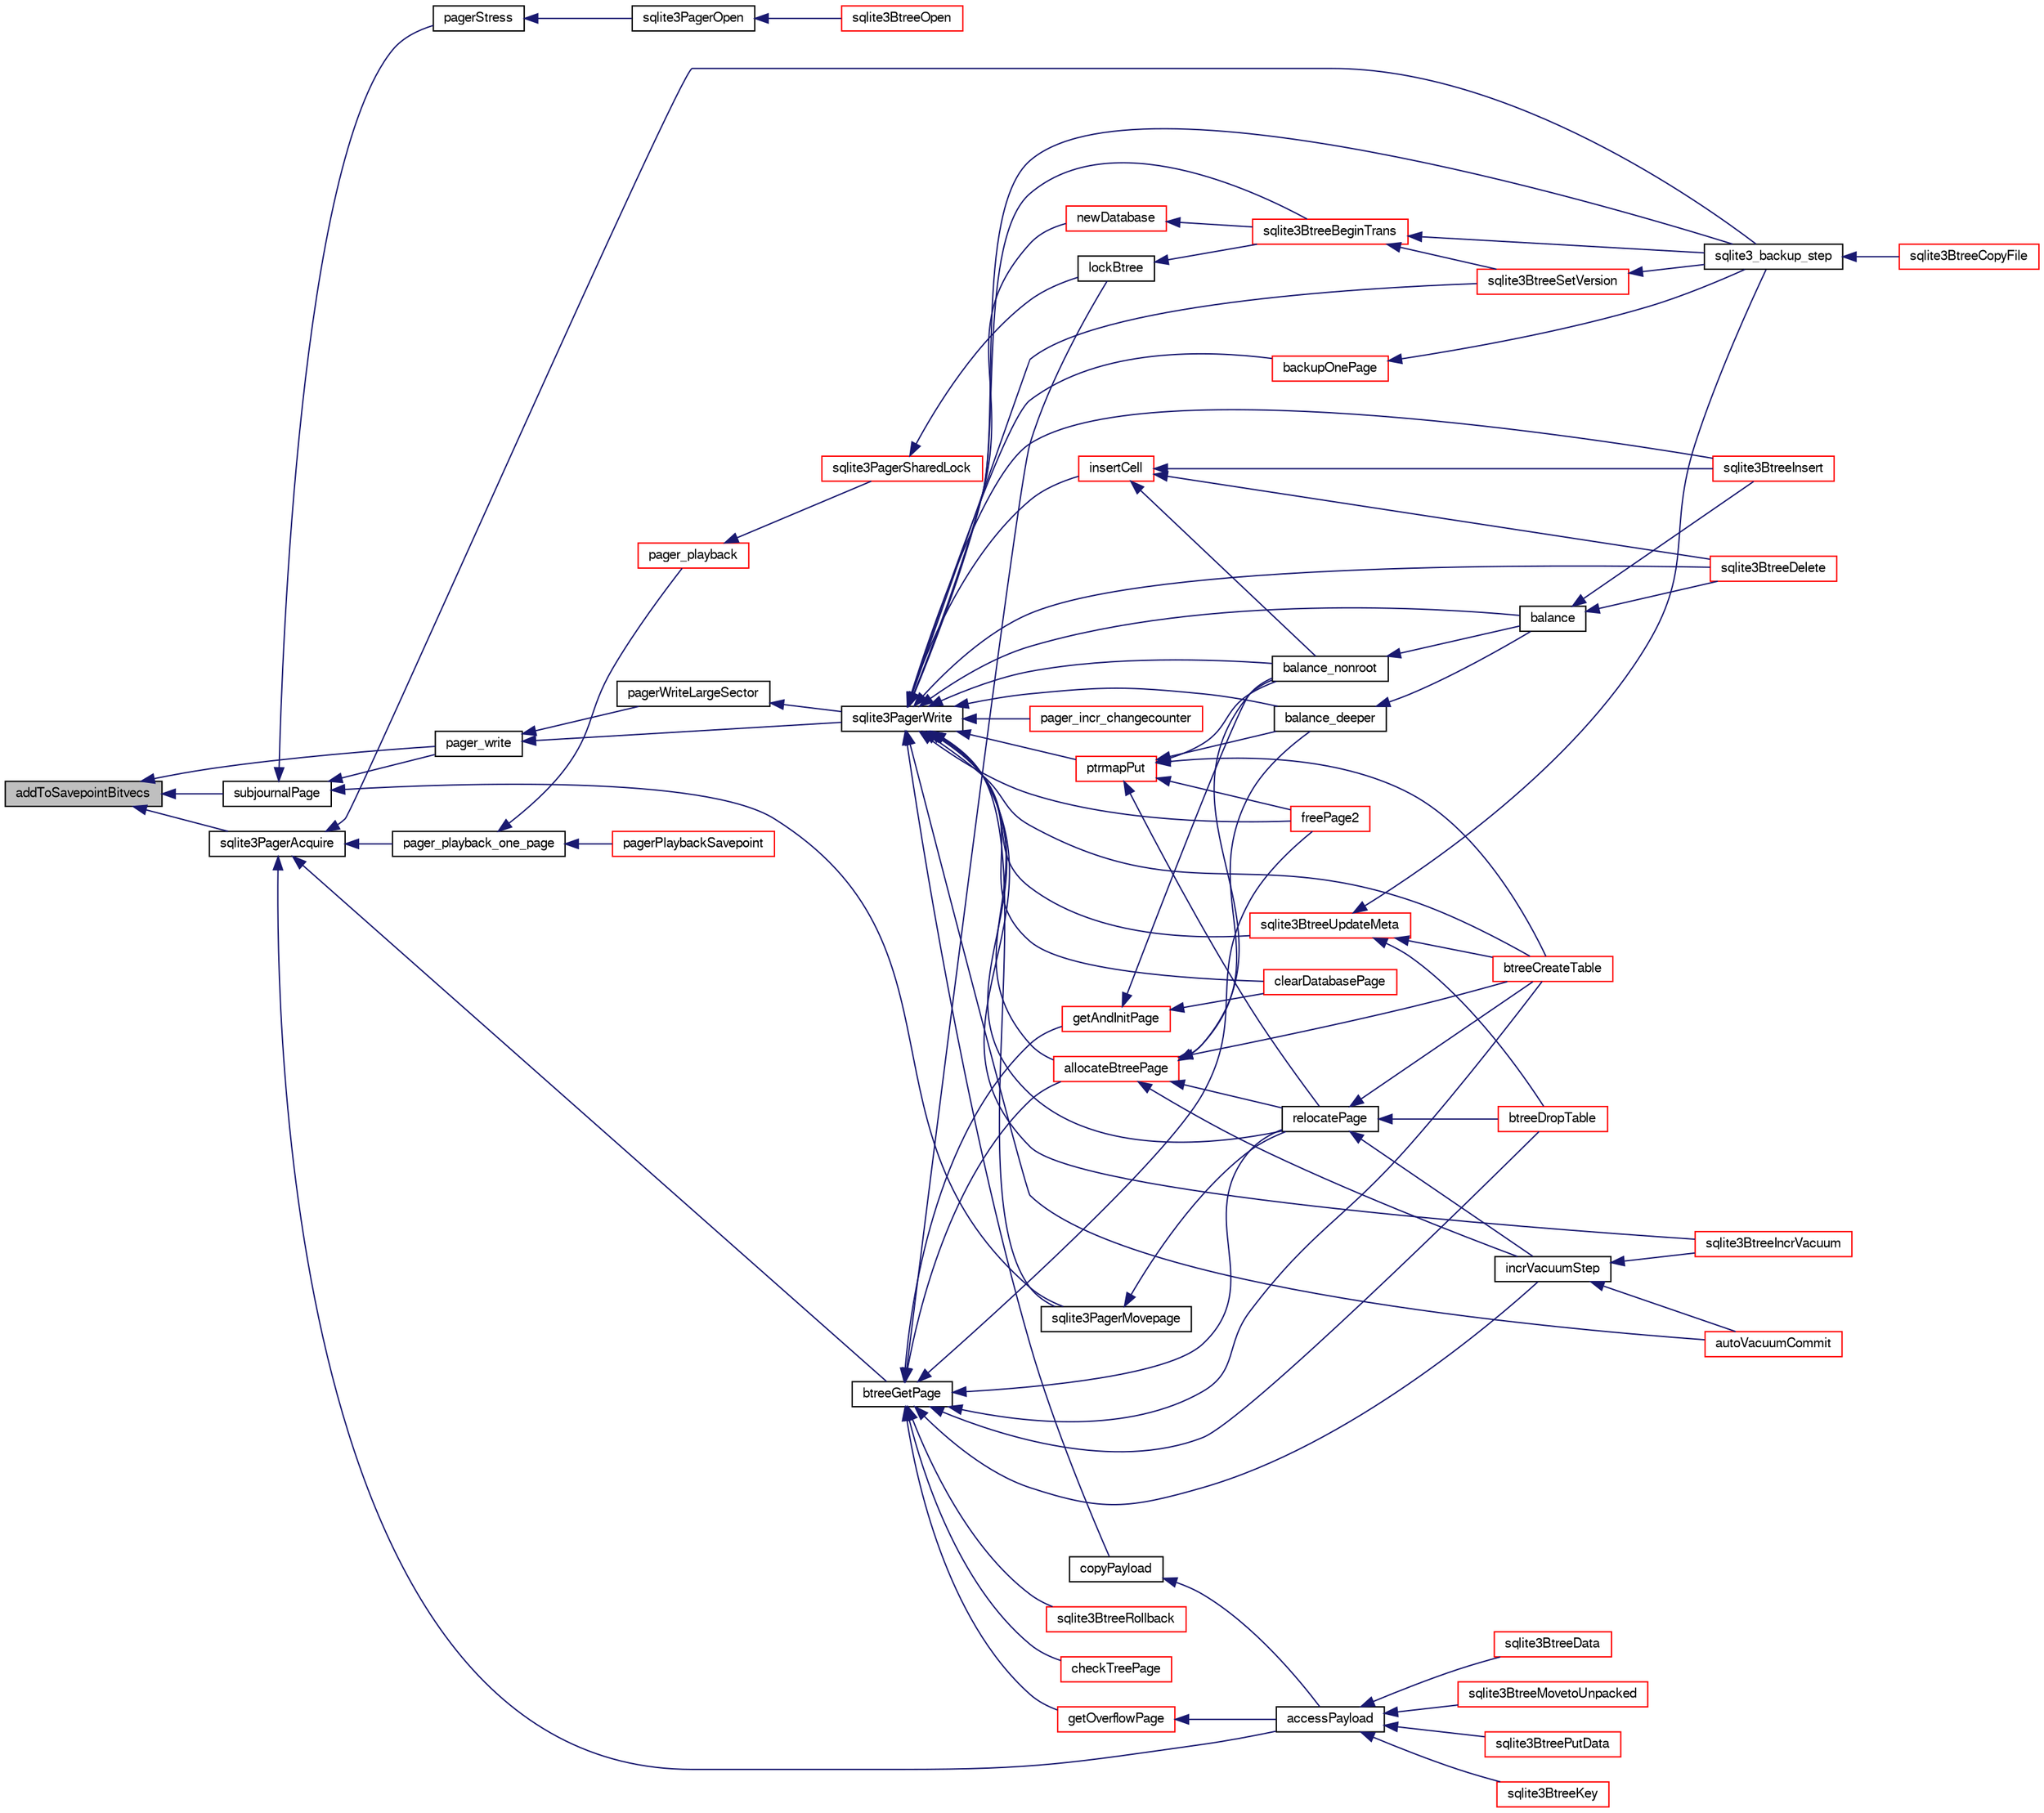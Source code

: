 digraph "addToSavepointBitvecs"
{
  edge [fontname="FreeSans",fontsize="10",labelfontname="FreeSans",labelfontsize="10"];
  node [fontname="FreeSans",fontsize="10",shape=record];
  rankdir="LR";
  Node3193 [label="addToSavepointBitvecs",height=0.2,width=0.4,color="black", fillcolor="grey75", style="filled", fontcolor="black"];
  Node3193 -> Node3194 [dir="back",color="midnightblue",fontsize="10",style="solid",fontname="FreeSans"];
  Node3194 [label="subjournalPage",height=0.2,width=0.4,color="black", fillcolor="white", style="filled",URL="$sqlite3_8c.html#a836f5a13ba09ee3f118ebe73b58591c4"];
  Node3194 -> Node3195 [dir="back",color="midnightblue",fontsize="10",style="solid",fontname="FreeSans"];
  Node3195 [label="pagerStress",height=0.2,width=0.4,color="black", fillcolor="white", style="filled",URL="$sqlite3_8c.html#abb21a3a371038e9e3e69af0f21a1b386"];
  Node3195 -> Node3196 [dir="back",color="midnightblue",fontsize="10",style="solid",fontname="FreeSans"];
  Node3196 [label="sqlite3PagerOpen",height=0.2,width=0.4,color="black", fillcolor="white", style="filled",URL="$sqlite3_8c.html#a5b4a74e8a1754922c482b7af19b30611"];
  Node3196 -> Node3197 [dir="back",color="midnightblue",fontsize="10",style="solid",fontname="FreeSans"];
  Node3197 [label="sqlite3BtreeOpen",height=0.2,width=0.4,color="red", fillcolor="white", style="filled",URL="$sqlite3_8c.html#a13dcb44dc34af6ce9d38de9c5aa975f9"];
  Node3194 -> Node3464 [dir="back",color="midnightblue",fontsize="10",style="solid",fontname="FreeSans"];
  Node3464 [label="pager_write",height=0.2,width=0.4,color="black", fillcolor="white", style="filled",URL="$sqlite3_8c.html#aa5dbf1a9dcccf0aa140b04b81325517f"];
  Node3464 -> Node3465 [dir="back",color="midnightblue",fontsize="10",style="solid",fontname="FreeSans"];
  Node3465 [label="pagerWriteLargeSector",height=0.2,width=0.4,color="black", fillcolor="white", style="filled",URL="$sqlite3_8c.html#a06334f0cc1c2dc95ffe29c2359928b92"];
  Node3465 -> Node3466 [dir="back",color="midnightblue",fontsize="10",style="solid",fontname="FreeSans"];
  Node3466 [label="sqlite3PagerWrite",height=0.2,width=0.4,color="black", fillcolor="white", style="filled",URL="$sqlite3_8c.html#ad4b8aee028ee99575b0748b299e04ed0"];
  Node3466 -> Node3467 [dir="back",color="midnightblue",fontsize="10",style="solid",fontname="FreeSans"];
  Node3467 [label="pager_incr_changecounter",height=0.2,width=0.4,color="red", fillcolor="white", style="filled",URL="$sqlite3_8c.html#add9f57a131d488bb6fc49dedc5a4df81"];
  Node3466 -> Node3472 [dir="back",color="midnightblue",fontsize="10",style="solid",fontname="FreeSans"];
  Node3472 [label="sqlite3PagerMovepage",height=0.2,width=0.4,color="black", fillcolor="white", style="filled",URL="$sqlite3_8c.html#a8cdedc7a185709301f12c4d7b305aa1e"];
  Node3472 -> Node3473 [dir="back",color="midnightblue",fontsize="10",style="solid",fontname="FreeSans"];
  Node3473 [label="relocatePage",height=0.2,width=0.4,color="black", fillcolor="white", style="filled",URL="$sqlite3_8c.html#af8fb5934ff87b02845c89350c57fd2bc"];
  Node3473 -> Node3474 [dir="back",color="midnightblue",fontsize="10",style="solid",fontname="FreeSans"];
  Node3474 [label="incrVacuumStep",height=0.2,width=0.4,color="black", fillcolor="white", style="filled",URL="$sqlite3_8c.html#a68a85130a567f1700dc0907ec9227892"];
  Node3474 -> Node3475 [dir="back",color="midnightblue",fontsize="10",style="solid",fontname="FreeSans"];
  Node3475 [label="sqlite3BtreeIncrVacuum",height=0.2,width=0.4,color="red", fillcolor="white", style="filled",URL="$sqlite3_8c.html#a0b4c98acfd785fc6d5dc5c3237030318"];
  Node3474 -> Node3476 [dir="back",color="midnightblue",fontsize="10",style="solid",fontname="FreeSans"];
  Node3476 [label="autoVacuumCommit",height=0.2,width=0.4,color="red", fillcolor="white", style="filled",URL="$sqlite3_8c.html#a809d22c6311135ae3048adf41febaef0"];
  Node3473 -> Node3477 [dir="back",color="midnightblue",fontsize="10",style="solid",fontname="FreeSans"];
  Node3477 [label="btreeCreateTable",height=0.2,width=0.4,color="red", fillcolor="white", style="filled",URL="$sqlite3_8c.html#a48e09eaac366a6b585edd02553872954"];
  Node3473 -> Node3479 [dir="back",color="midnightblue",fontsize="10",style="solid",fontname="FreeSans"];
  Node3479 [label="btreeDropTable",height=0.2,width=0.4,color="red", fillcolor="white", style="filled",URL="$sqlite3_8c.html#abba4061ea34842db278e91f537d2c2ff"];
  Node3466 -> Node3481 [dir="back",color="midnightblue",fontsize="10",style="solid",fontname="FreeSans"];
  Node3481 [label="ptrmapPut",height=0.2,width=0.4,color="red", fillcolor="white", style="filled",URL="$sqlite3_8c.html#ac16fbe55892f29324ac5d09957374ed0"];
  Node3481 -> Node3473 [dir="back",color="midnightblue",fontsize="10",style="solid",fontname="FreeSans"];
  Node3481 -> Node3492 [dir="back",color="midnightblue",fontsize="10",style="solid",fontname="FreeSans"];
  Node3492 [label="freePage2",height=0.2,width=0.4,color="red", fillcolor="white", style="filled",URL="$sqlite3_8c.html#a625a2c2bdaf95cdb3a7cb945201f7efb"];
  Node3481 -> Node3485 [dir="back",color="midnightblue",fontsize="10",style="solid",fontname="FreeSans"];
  Node3485 [label="balance_nonroot",height=0.2,width=0.4,color="black", fillcolor="white", style="filled",URL="$sqlite3_8c.html#a513ba5c0beb3462a4b60064469f1539d"];
  Node3485 -> Node3486 [dir="back",color="midnightblue",fontsize="10",style="solid",fontname="FreeSans"];
  Node3486 [label="balance",height=0.2,width=0.4,color="black", fillcolor="white", style="filled",URL="$sqlite3_8c.html#a173f7c872fb68ccd3a20440d640b66c7"];
  Node3486 -> Node3487 [dir="back",color="midnightblue",fontsize="10",style="solid",fontname="FreeSans"];
  Node3487 [label="sqlite3BtreeInsert",height=0.2,width=0.4,color="red", fillcolor="white", style="filled",URL="$sqlite3_8c.html#aa6c6b68ed28d38984e5fa329794d7f02"];
  Node3486 -> Node3488 [dir="back",color="midnightblue",fontsize="10",style="solid",fontname="FreeSans"];
  Node3488 [label="sqlite3BtreeDelete",height=0.2,width=0.4,color="red", fillcolor="white", style="filled",URL="$sqlite3_8c.html#a65c40cd7ec987dbd25392a180f388fe7"];
  Node3481 -> Node3489 [dir="back",color="midnightblue",fontsize="10",style="solid",fontname="FreeSans"];
  Node3489 [label="balance_deeper",height=0.2,width=0.4,color="black", fillcolor="white", style="filled",URL="$sqlite3_8c.html#af8eafba12a6ebc987cf6ae89f4cce1a8"];
  Node3489 -> Node3486 [dir="back",color="midnightblue",fontsize="10",style="solid",fontname="FreeSans"];
  Node3481 -> Node3477 [dir="back",color="midnightblue",fontsize="10",style="solid",fontname="FreeSans"];
  Node3466 -> Node3499 [dir="back",color="midnightblue",fontsize="10",style="solid",fontname="FreeSans"];
  Node3499 [label="newDatabase",height=0.2,width=0.4,color="red", fillcolor="white", style="filled",URL="$sqlite3_8c.html#a974c792d17dab330807b588197cae229"];
  Node3499 -> Node3501 [dir="back",color="midnightblue",fontsize="10",style="solid",fontname="FreeSans"];
  Node3501 [label="sqlite3BtreeBeginTrans",height=0.2,width=0.4,color="red", fillcolor="white", style="filled",URL="$sqlite3_8c.html#a52d6706df15c67c22aa7d0e290c16bf5"];
  Node3501 -> Node3502 [dir="back",color="midnightblue",fontsize="10",style="solid",fontname="FreeSans"];
  Node3502 [label="sqlite3BtreeSetVersion",height=0.2,width=0.4,color="red", fillcolor="white", style="filled",URL="$sqlite3_8c.html#a2db3061b5c557699a47415ca0342ba01"];
  Node3502 -> Node3411 [dir="back",color="midnightblue",fontsize="10",style="solid",fontname="FreeSans"];
  Node3411 [label="sqlite3_backup_step",height=0.2,width=0.4,color="black", fillcolor="white", style="filled",URL="$sqlite3_8h.html#a1699b75e98d082eebc465a9e64c35269"];
  Node3411 -> Node3412 [dir="back",color="midnightblue",fontsize="10",style="solid",fontname="FreeSans"];
  Node3412 [label="sqlite3BtreeCopyFile",height=0.2,width=0.4,color="red", fillcolor="white", style="filled",URL="$sqlite3_8c.html#a4d9e19a79f0d5c1dfcef0bd137ae83f9"];
  Node3501 -> Node3411 [dir="back",color="midnightblue",fontsize="10",style="solid",fontname="FreeSans"];
  Node3466 -> Node3501 [dir="back",color="midnightblue",fontsize="10",style="solid",fontname="FreeSans"];
  Node3466 -> Node3473 [dir="back",color="midnightblue",fontsize="10",style="solid",fontname="FreeSans"];
  Node3466 -> Node3475 [dir="back",color="midnightblue",fontsize="10",style="solid",fontname="FreeSans"];
  Node3466 -> Node3476 [dir="back",color="midnightblue",fontsize="10",style="solid",fontname="FreeSans"];
  Node3466 -> Node3505 [dir="back",color="midnightblue",fontsize="10",style="solid",fontname="FreeSans"];
  Node3505 [label="copyPayload",height=0.2,width=0.4,color="black", fillcolor="white", style="filled",URL="$sqlite3_8c.html#aedb2ad4326779a68bc8e012570bda430"];
  Node3505 -> Node3506 [dir="back",color="midnightblue",fontsize="10",style="solid",fontname="FreeSans"];
  Node3506 [label="accessPayload",height=0.2,width=0.4,color="black", fillcolor="white", style="filled",URL="$sqlite3_8c.html#acf70e6d3cb6afd54d677b3dffb6959d2"];
  Node3506 -> Node3507 [dir="back",color="midnightblue",fontsize="10",style="solid",fontname="FreeSans"];
  Node3507 [label="sqlite3BtreeKey",height=0.2,width=0.4,color="red", fillcolor="white", style="filled",URL="$sqlite3_8c.html#ac2d5b22a7aae9c57b8a4ef7be643c1cd"];
  Node3506 -> Node3521 [dir="back",color="midnightblue",fontsize="10",style="solid",fontname="FreeSans"];
  Node3521 [label="sqlite3BtreeData",height=0.2,width=0.4,color="red", fillcolor="white", style="filled",URL="$sqlite3_8c.html#a1790f0a3e62aea4361ab60996272a78c"];
  Node3506 -> Node3522 [dir="back",color="midnightblue",fontsize="10",style="solid",fontname="FreeSans"];
  Node3522 [label="sqlite3BtreeMovetoUnpacked",height=0.2,width=0.4,color="red", fillcolor="white", style="filled",URL="$sqlite3_8c.html#a6d0b5aed55d5e85a0a6bfcae169fe579"];
  Node3506 -> Node3517 [dir="back",color="midnightblue",fontsize="10",style="solid",fontname="FreeSans"];
  Node3517 [label="sqlite3BtreePutData",height=0.2,width=0.4,color="red", fillcolor="white", style="filled",URL="$sqlite3_8c.html#a3de4f8662e8ea70d283bd57db1152a4c"];
  Node3466 -> Node3527 [dir="back",color="midnightblue",fontsize="10",style="solid",fontname="FreeSans"];
  Node3527 [label="allocateBtreePage",height=0.2,width=0.4,color="red", fillcolor="white", style="filled",URL="$sqlite3_8c.html#ae84ce1103eabfe9455a6a59e6cec4a33"];
  Node3527 -> Node3473 [dir="back",color="midnightblue",fontsize="10",style="solid",fontname="FreeSans"];
  Node3527 -> Node3474 [dir="back",color="midnightblue",fontsize="10",style="solid",fontname="FreeSans"];
  Node3527 -> Node3485 [dir="back",color="midnightblue",fontsize="10",style="solid",fontname="FreeSans"];
  Node3527 -> Node3489 [dir="back",color="midnightblue",fontsize="10",style="solid",fontname="FreeSans"];
  Node3527 -> Node3477 [dir="back",color="midnightblue",fontsize="10",style="solid",fontname="FreeSans"];
  Node3466 -> Node3492 [dir="back",color="midnightblue",fontsize="10",style="solid",fontname="FreeSans"];
  Node3466 -> Node3490 [dir="back",color="midnightblue",fontsize="10",style="solid",fontname="FreeSans"];
  Node3490 [label="insertCell",height=0.2,width=0.4,color="red", fillcolor="white", style="filled",URL="$sqlite3_8c.html#a16d3a955fe59894c541d500ddf92d7c0"];
  Node3490 -> Node3485 [dir="back",color="midnightblue",fontsize="10",style="solid",fontname="FreeSans"];
  Node3490 -> Node3487 [dir="back",color="midnightblue",fontsize="10",style="solid",fontname="FreeSans"];
  Node3490 -> Node3488 [dir="back",color="midnightblue",fontsize="10",style="solid",fontname="FreeSans"];
  Node3466 -> Node3485 [dir="back",color="midnightblue",fontsize="10",style="solid",fontname="FreeSans"];
  Node3466 -> Node3489 [dir="back",color="midnightblue",fontsize="10",style="solid",fontname="FreeSans"];
  Node3466 -> Node3486 [dir="back",color="midnightblue",fontsize="10",style="solid",fontname="FreeSans"];
  Node3466 -> Node3487 [dir="back",color="midnightblue",fontsize="10",style="solid",fontname="FreeSans"];
  Node3466 -> Node3488 [dir="back",color="midnightblue",fontsize="10",style="solid",fontname="FreeSans"];
  Node3466 -> Node3477 [dir="back",color="midnightblue",fontsize="10",style="solid",fontname="FreeSans"];
  Node3466 -> Node3494 [dir="back",color="midnightblue",fontsize="10",style="solid",fontname="FreeSans"];
  Node3494 [label="clearDatabasePage",height=0.2,width=0.4,color="red", fillcolor="white", style="filled",URL="$sqlite3_8c.html#aecc3046a56feeeabd3ca93c0685e35d5"];
  Node3466 -> Node3528 [dir="back",color="midnightblue",fontsize="10",style="solid",fontname="FreeSans"];
  Node3528 [label="sqlite3BtreeUpdateMeta",height=0.2,width=0.4,color="red", fillcolor="white", style="filled",URL="$sqlite3_8c.html#a550ba529de456d619365377b5528641c"];
  Node3528 -> Node3477 [dir="back",color="midnightblue",fontsize="10",style="solid",fontname="FreeSans"];
  Node3528 -> Node3479 [dir="back",color="midnightblue",fontsize="10",style="solid",fontname="FreeSans"];
  Node3528 -> Node3411 [dir="back",color="midnightblue",fontsize="10",style="solid",fontname="FreeSans"];
  Node3466 -> Node3502 [dir="back",color="midnightblue",fontsize="10",style="solid",fontname="FreeSans"];
  Node3466 -> Node3529 [dir="back",color="midnightblue",fontsize="10",style="solid",fontname="FreeSans"];
  Node3529 [label="backupOnePage",height=0.2,width=0.4,color="red", fillcolor="white", style="filled",URL="$sqlite3_8c.html#a7efb6a8380d746b14e73db99ad3428a2"];
  Node3529 -> Node3411 [dir="back",color="midnightblue",fontsize="10",style="solid",fontname="FreeSans"];
  Node3466 -> Node3411 [dir="back",color="midnightblue",fontsize="10",style="solid",fontname="FreeSans"];
  Node3464 -> Node3466 [dir="back",color="midnightblue",fontsize="10",style="solid",fontname="FreeSans"];
  Node3194 -> Node3472 [dir="back",color="midnightblue",fontsize="10",style="solid",fontname="FreeSans"];
  Node3193 -> Node3540 [dir="back",color="midnightblue",fontsize="10",style="solid",fontname="FreeSans"];
  Node3540 [label="sqlite3PagerAcquire",height=0.2,width=0.4,color="black", fillcolor="white", style="filled",URL="$sqlite3_8c.html#a22a53daafd2bd778cda390312651f994"];
  Node3540 -> Node3531 [dir="back",color="midnightblue",fontsize="10",style="solid",fontname="FreeSans"];
  Node3531 [label="pager_playback_one_page",height=0.2,width=0.4,color="black", fillcolor="white", style="filled",URL="$sqlite3_8c.html#adfca1dee9939482792fe2b4ed982d00e"];
  Node3531 -> Node3532 [dir="back",color="midnightblue",fontsize="10",style="solid",fontname="FreeSans"];
  Node3532 [label="pager_playback",height=0.2,width=0.4,color="red", fillcolor="white", style="filled",URL="$sqlite3_8c.html#a9d9a750a9fc76eb4b668c8a16b164a65"];
  Node3532 -> Node3533 [dir="back",color="midnightblue",fontsize="10",style="solid",fontname="FreeSans"];
  Node3533 [label="sqlite3PagerSharedLock",height=0.2,width=0.4,color="red", fillcolor="white", style="filled",URL="$sqlite3_8c.html#a58c197b629fb6eaacf96c7add57c70df"];
  Node3533 -> Node3535 [dir="back",color="midnightblue",fontsize="10",style="solid",fontname="FreeSans"];
  Node3535 [label="lockBtree",height=0.2,width=0.4,color="black", fillcolor="white", style="filled",URL="$sqlite3_8c.html#a5b808194d3178be15705a420265cee9d"];
  Node3535 -> Node3501 [dir="back",color="midnightblue",fontsize="10",style="solid",fontname="FreeSans"];
  Node3531 -> Node3566 [dir="back",color="midnightblue",fontsize="10",style="solid",fontname="FreeSans"];
  Node3566 [label="pagerPlaybackSavepoint",height=0.2,width=0.4,color="red", fillcolor="white", style="filled",URL="$sqlite3_8c.html#aedf76c3b6661c4244cc3e2c5464fd12e"];
  Node3540 -> Node3541 [dir="back",color="midnightblue",fontsize="10",style="solid",fontname="FreeSans"];
  Node3541 [label="btreeGetPage",height=0.2,width=0.4,color="black", fillcolor="white", style="filled",URL="$sqlite3_8c.html#ac59679e30ceb0190614fbd19a7feb6de"];
  Node3541 -> Node3542 [dir="back",color="midnightblue",fontsize="10",style="solid",fontname="FreeSans"];
  Node3542 [label="getAndInitPage",height=0.2,width=0.4,color="red", fillcolor="white", style="filled",URL="$sqlite3_8c.html#ae85122d12808231a8d58459440a405ab"];
  Node3542 -> Node3485 [dir="back",color="midnightblue",fontsize="10",style="solid",fontname="FreeSans"];
  Node3542 -> Node3494 [dir="back",color="midnightblue",fontsize="10",style="solid",fontname="FreeSans"];
  Node3541 -> Node3535 [dir="back",color="midnightblue",fontsize="10",style="solid",fontname="FreeSans"];
  Node3541 -> Node3473 [dir="back",color="midnightblue",fontsize="10",style="solid",fontname="FreeSans"];
  Node3541 -> Node3474 [dir="back",color="midnightblue",fontsize="10",style="solid",fontname="FreeSans"];
  Node3541 -> Node3511 [dir="back",color="midnightblue",fontsize="10",style="solid",fontname="FreeSans"];
  Node3511 [label="sqlite3BtreeRollback",height=0.2,width=0.4,color="red", fillcolor="white", style="filled",URL="$sqlite3_8c.html#a317473acdafdd688385c8954f09de186"];
  Node3541 -> Node3557 [dir="back",color="midnightblue",fontsize="10",style="solid",fontname="FreeSans"];
  Node3557 [label="getOverflowPage",height=0.2,width=0.4,color="red", fillcolor="white", style="filled",URL="$sqlite3_8c.html#af907f898e049d621e2c9dc1ed1d63cf4"];
  Node3557 -> Node3506 [dir="back",color="midnightblue",fontsize="10",style="solid",fontname="FreeSans"];
  Node3541 -> Node3527 [dir="back",color="midnightblue",fontsize="10",style="solid",fontname="FreeSans"];
  Node3541 -> Node3492 [dir="back",color="midnightblue",fontsize="10",style="solid",fontname="FreeSans"];
  Node3541 -> Node3477 [dir="back",color="midnightblue",fontsize="10",style="solid",fontname="FreeSans"];
  Node3541 -> Node3479 [dir="back",color="midnightblue",fontsize="10",style="solid",fontname="FreeSans"];
  Node3541 -> Node3558 [dir="back",color="midnightblue",fontsize="10",style="solid",fontname="FreeSans"];
  Node3558 [label="checkTreePage",height=0.2,width=0.4,color="red", fillcolor="white", style="filled",URL="$sqlite3_8c.html#a0bdac89d12e5ac328d260ae8259777b2"];
  Node3540 -> Node3506 [dir="back",color="midnightblue",fontsize="10",style="solid",fontname="FreeSans"];
  Node3540 -> Node3411 [dir="back",color="midnightblue",fontsize="10",style="solid",fontname="FreeSans"];
  Node3193 -> Node3464 [dir="back",color="midnightblue",fontsize="10",style="solid",fontname="FreeSans"];
}

